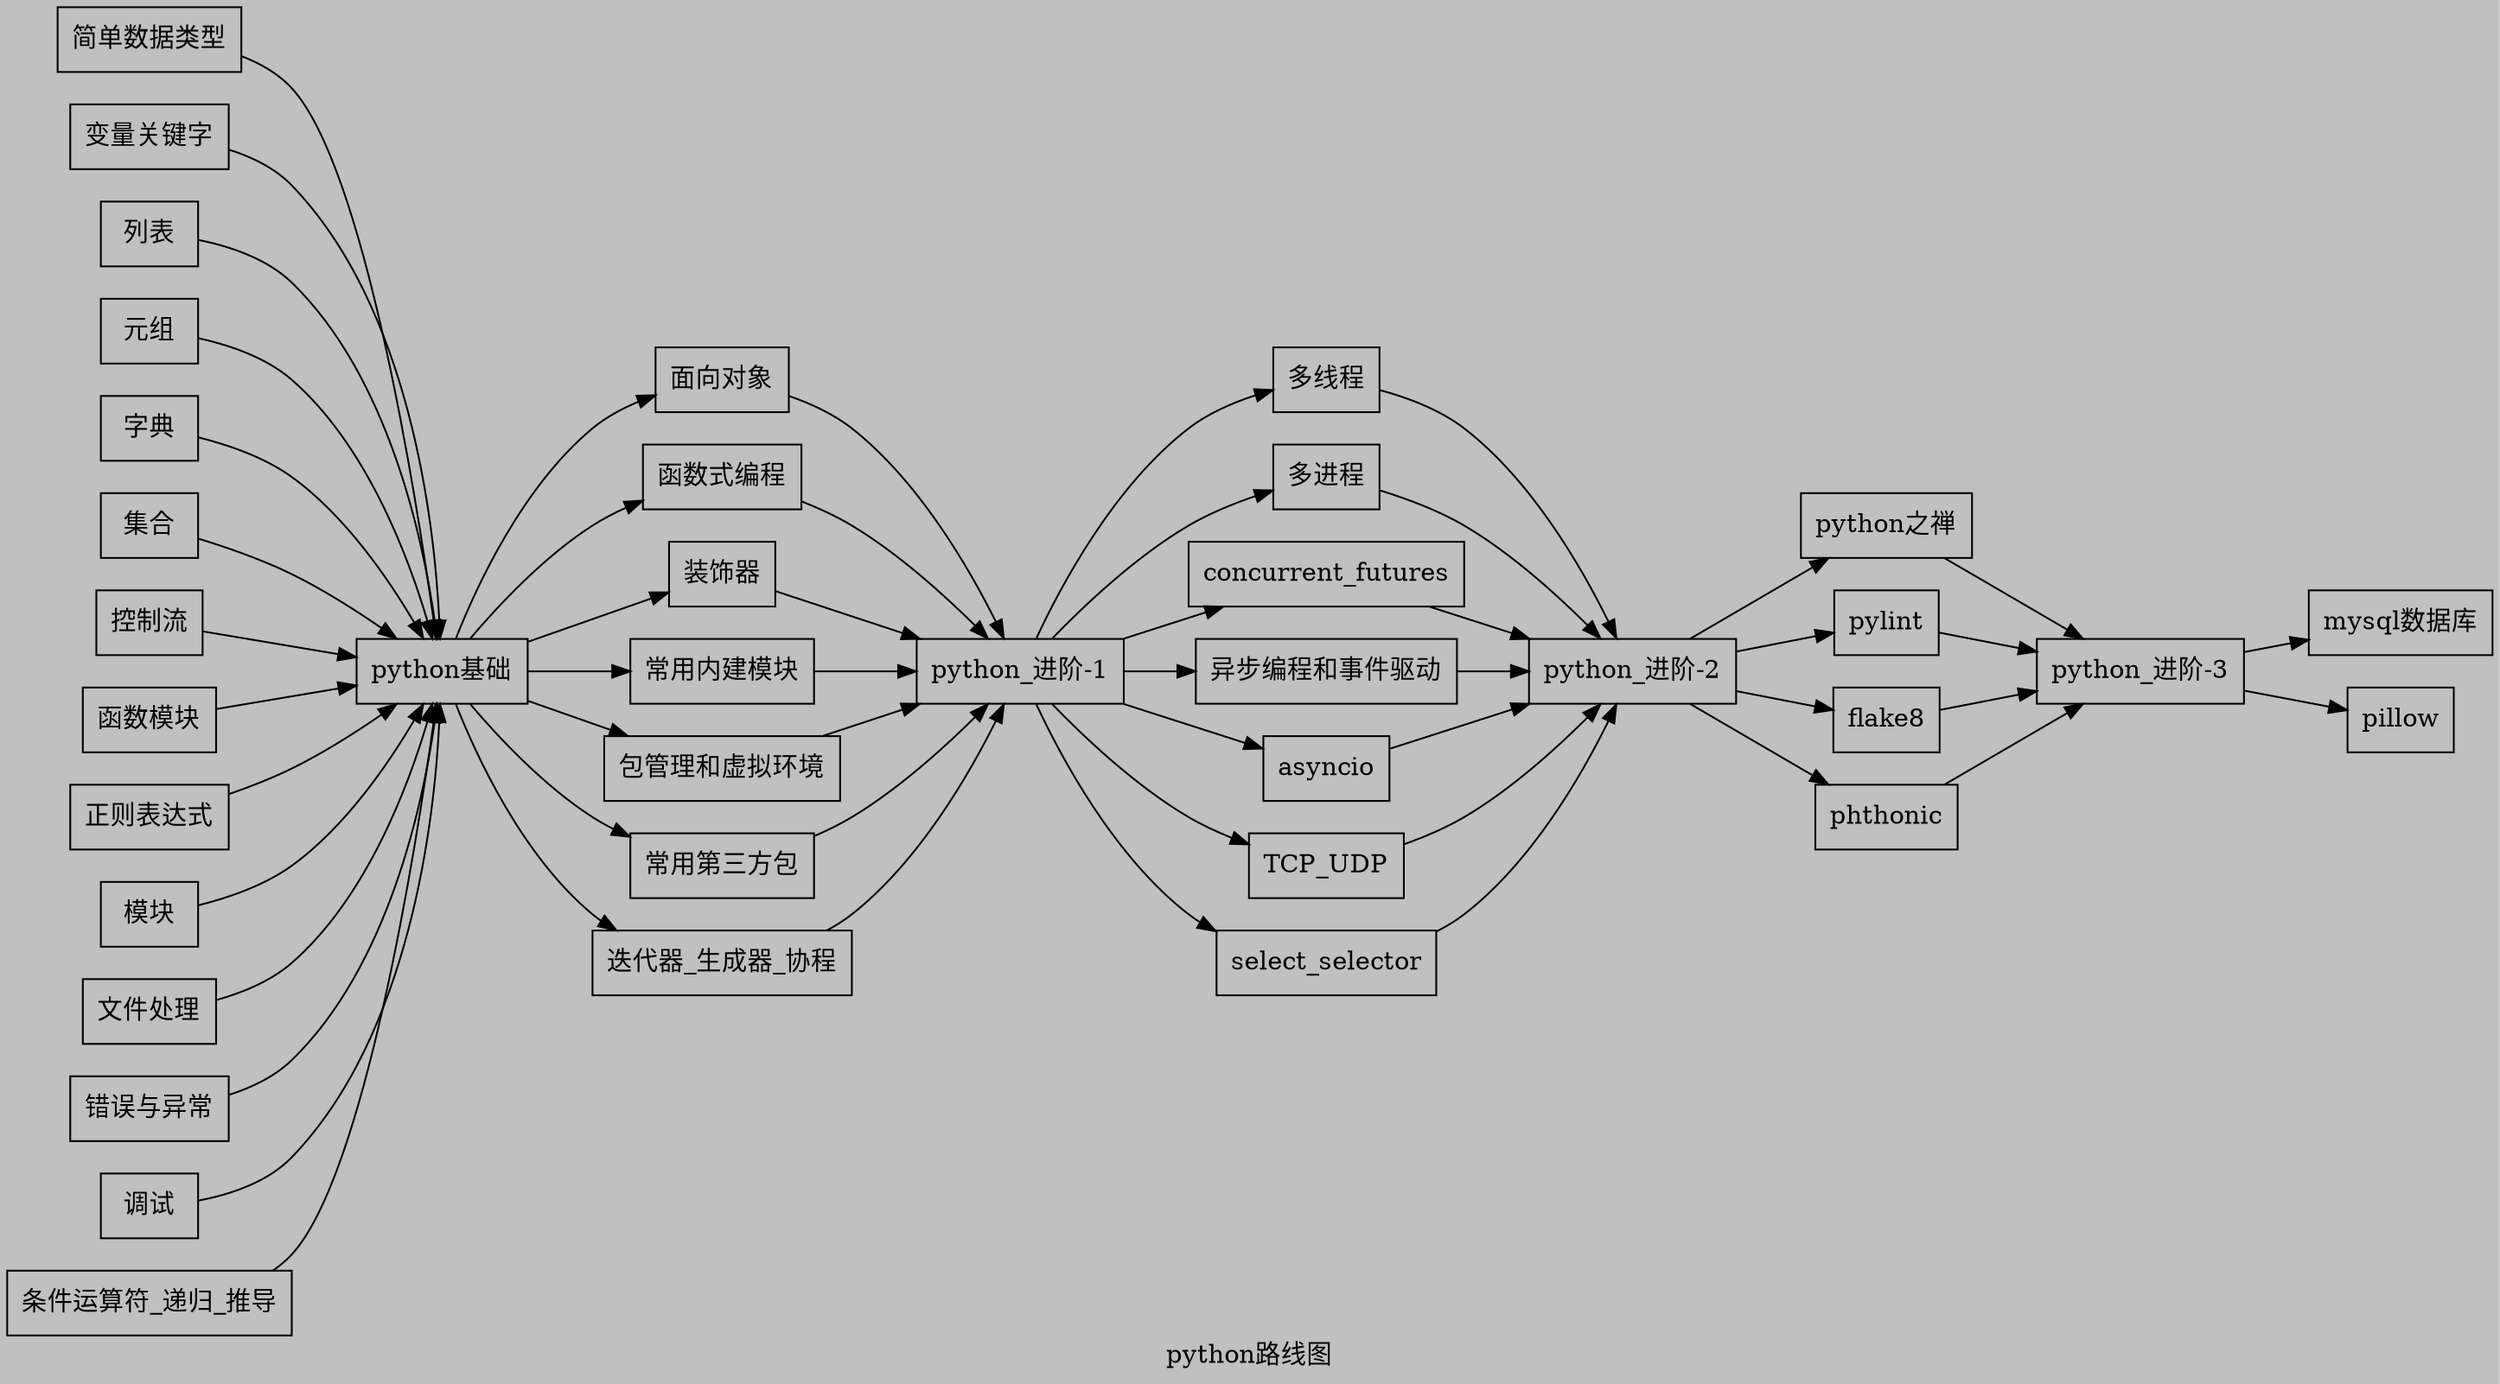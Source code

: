 digraph {
    graph [label="python路线图",rankdir=LR,bgcolor=gray];
    node [shape=box];
    /*基础*/
    {简单数据类型;
    变量关键字;
    列表;
    元组;
    字典;
    集合;
    控制流;
    函数模块;
    正则表达式;
    模块;
    文件处理;
    错误与异常;
    调试;
    条件运算符_递归_推导;
    } 
    -> python基础 
    -> {
    面向对象;
    函数式编程;
    装饰器;
    常用内建模块;
    包管理和虚拟环境;
    常用第三方包;
    迭代器_生成器_协程;
    } 
    -> "python_进阶-1"
    -> {
    多线程;
    多进程;
    concurrent_futures;
    异步编程和事件驱动;
    asyncio;
    TCP_UDP;
    select_selector;
    } 
    -> "python_进阶-2"
    -> {
    python之禅;
    pylint;
    flake8;
    phthonic;
    }
    -> "python_进阶-3"
    -> {
    mysql数据库;
    pillow;
    }
    ;
}
